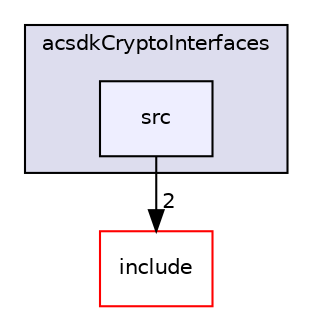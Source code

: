 digraph "/workplace/avs-device-sdk/core/Crypto/acsdkCryptoInterfaces/src" {
  compound=true
  node [ fontsize="10", fontname="Helvetica"];
  edge [ labelfontsize="10", labelfontname="Helvetica"];
  subgraph clusterdir_8d535980e8bcd8dca7a4900da179e35a {
    graph [ bgcolor="#ddddee", pencolor="black", label="acsdkCryptoInterfaces" fontname="Helvetica", fontsize="10", URL="dir_8d535980e8bcd8dca7a4900da179e35a.html"]
  dir_364c784a72a90df8908c34b579be19e4 [shape=box, label="src", style="filled", fillcolor="#eeeeff", pencolor="black", URL="dir_364c784a72a90df8908c34b579be19e4.html"];
  }
  dir_a9110d7f3e5a7b21a196c82bb4317433 [shape=box label="include" fillcolor="white" style="filled" color="red" URL="dir_a9110d7f3e5a7b21a196c82bb4317433.html"];
  dir_364c784a72a90df8908c34b579be19e4->dir_a9110d7f3e5a7b21a196c82bb4317433 [headlabel="2", labeldistance=1.5 headhref="dir_000624_000622.html"];
}
